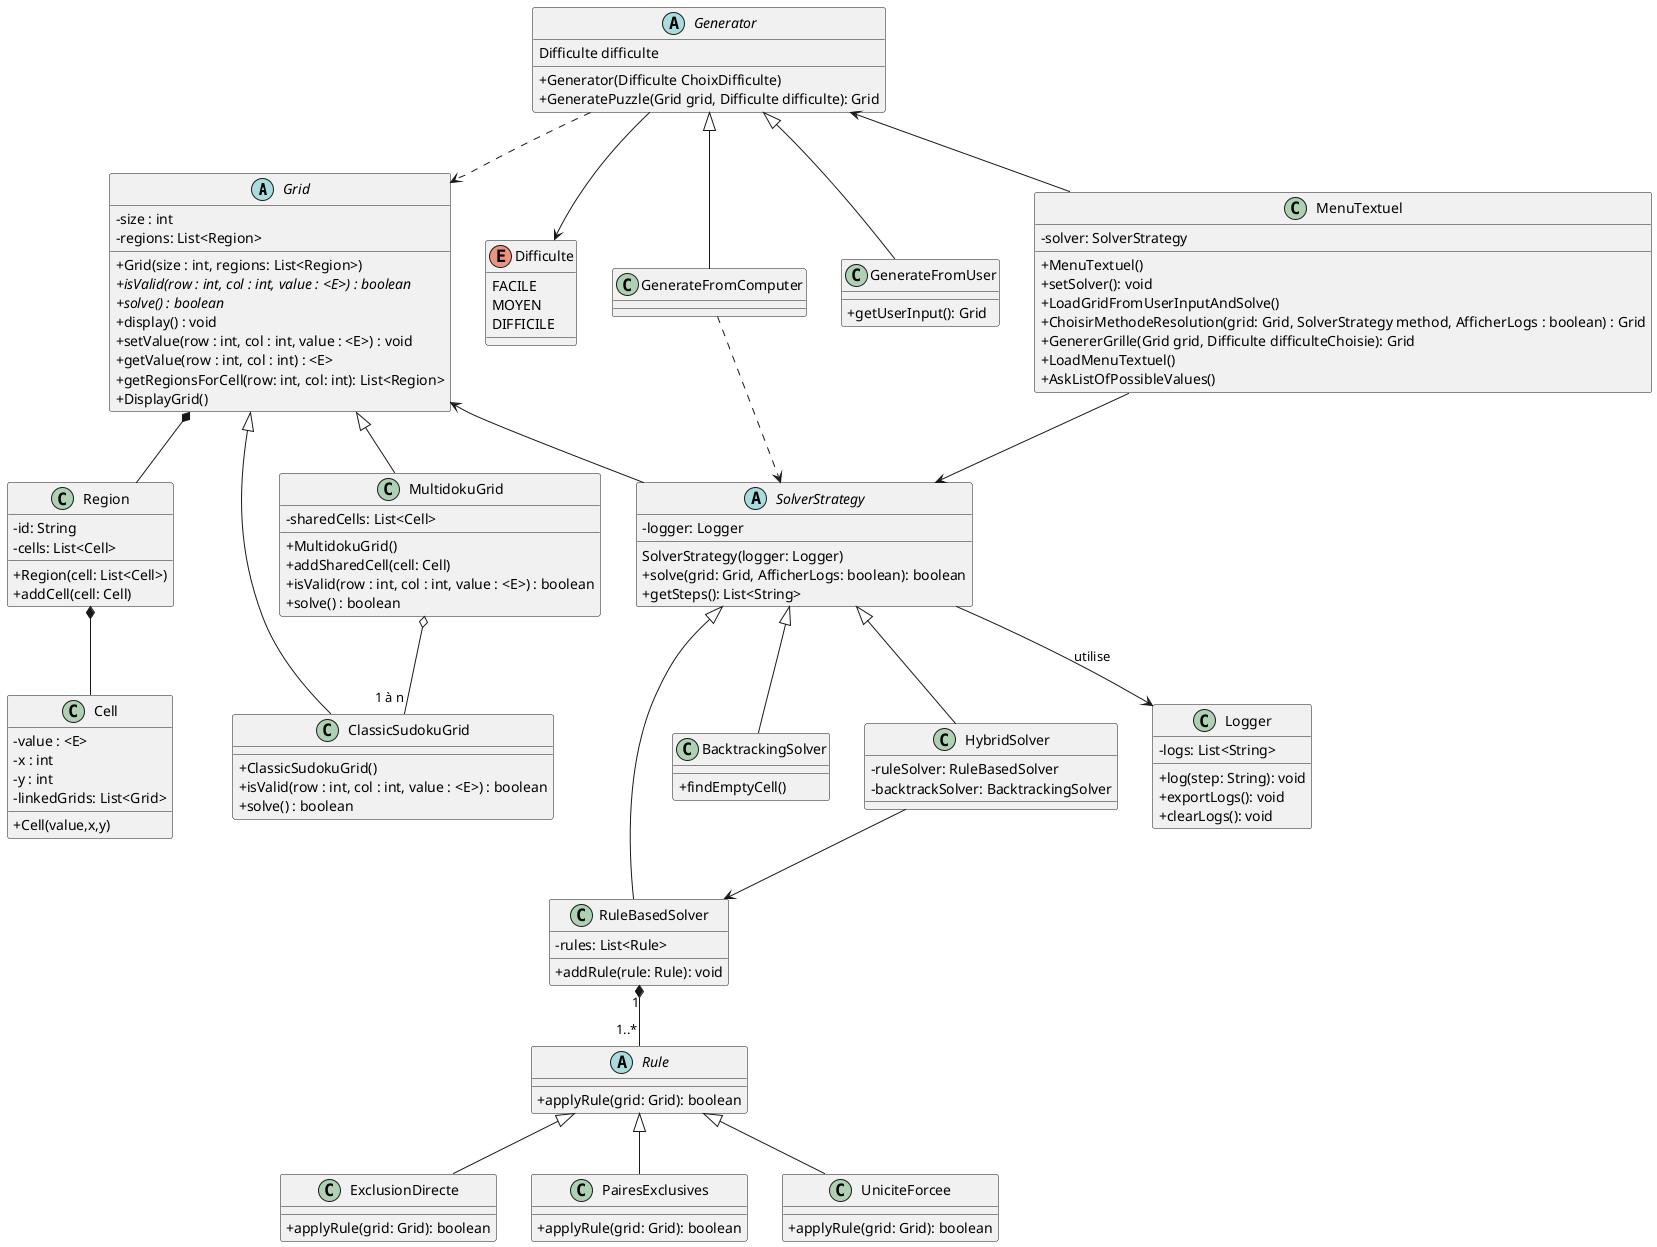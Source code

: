 @startuml
skinparam classAttributeIconSize 0
'https://plantuml.com/class-diagram

abstract class Grid{
    - size : int
    - regions: List<Region>
    + Grid(size : int, regions: List<Region>)
    + {abstract} isValid(row : int, col : int, value : <E>) : boolean
    + {abstract} solve() : boolean
    + display() : void
    + setValue(row : int, col : int, value : <E>) : void
    + getValue(row : int, col : int) : <E>
    + getRegionsForCell(row: int, col: int): List<Region>
    + DisplayGrid()
}

class Region {
    - id: String
    - cells: List<Cell>
    +Region(cell: List<Cell>)
    + addCell(cell: Cell)
}

class Cell {
    -value : <E>
    -x : int
    -y : int
    - linkedGrids: List<Grid>
    +Cell(value,x,y)
}

class ClassicSudokuGrid{
    + ClassicSudokuGrid()
    + isValid(row : int, col : int, value : <E>) : boolean
    + solve() : boolean
}

class MultidokuGrid{
    - sharedCells: List<Cell>
    + MultidokuGrid()
    + addSharedCell(cell: Cell)
    + isValid(row : int, col : int, value : <E>) : boolean
    + solve() : boolean
}

abstract class Rule {
    + applyRule(grid: Grid): boolean
}
class ExclusionDirecte extends Rule {
    + applyRule(grid: Grid): boolean
}
class PairesExclusives extends Rule {
    + applyRule(grid: Grid): boolean
}
class UniciteForcee extends Rule {
    + applyRule(grid: Grid): boolean
}

enum Difficulte{
    FACILE
    MOYEN
    DIFFICILE
}

Generator --> Difficulte

Abstract class Generator {
    Difficulte difficulte
    + Generator(Difficulte ChoixDifficulte)
    +GeneratePuzzle(Grid grid, Difficulte difficulte): Grid
}
Generator ..> Grid

class GenerateFromComputer extends Generator{
}

class GenerateFromUser extends Generator{
    + getUserInput(): Grid
}

class MenuTextuel {
    - solver: SolverStrategy
    +MenuTextuel()
    + setSolver(): void
    +LoadGridFromUserInputAndSolve()
    +ChoisirMethodeResolution(grid: Grid, SolverStrategy method, AfficherLogs : boolean) : Grid
    +GenererGrille(Grid grid, Difficulte difficulteChoisie): Grid
    +LoadMenuTextuel()
    +AskListOfPossibleValues()
}

MenuTextuel --> SolverStrategy



class RuleBasedSolver {
    - rules: List<Rule>
    + addRule(rule: Rule): void
}

class BacktrackingSolver {
    +findEmptyCell()
}

class HybridSolver {
    - ruleSolver: RuleBasedSolver
    - backtrackSolver: BacktrackingSolver
}

class Logger {
    - logs: List<String>
    + log(step: String): void
    + exportLogs(): void
    + clearLogs(): void
}

abstract class SolverStrategy {
    - logger: Logger
    SolverStrategy(logger: Logger)
    + solve(grid: Grid, AfficherLogs: boolean): boolean
    + getSteps(): List<String>
}

SolverStrategy --> Logger : utilise

Generator<--MenuTextuel

Grid <|-- MultidokuGrid
Grid <|-- ClassicSudokuGrid
Grid *-- Region
Grid <-- SolverStrategy

GenerateFromComputer ..> SolverStrategy

MultidokuGrid o-- "1 à n" ClassicSudokuGrid

Region *-- Cell

SolverStrategy <|-- RuleBasedSolver
SolverStrategy <|-- HybridSolver
SolverStrategy <|-- BacktrackingSolver
RuleBasedSolver "1" *-- "1..*" Rule
HybridSolver --> RuleBasedSolver



@enduml